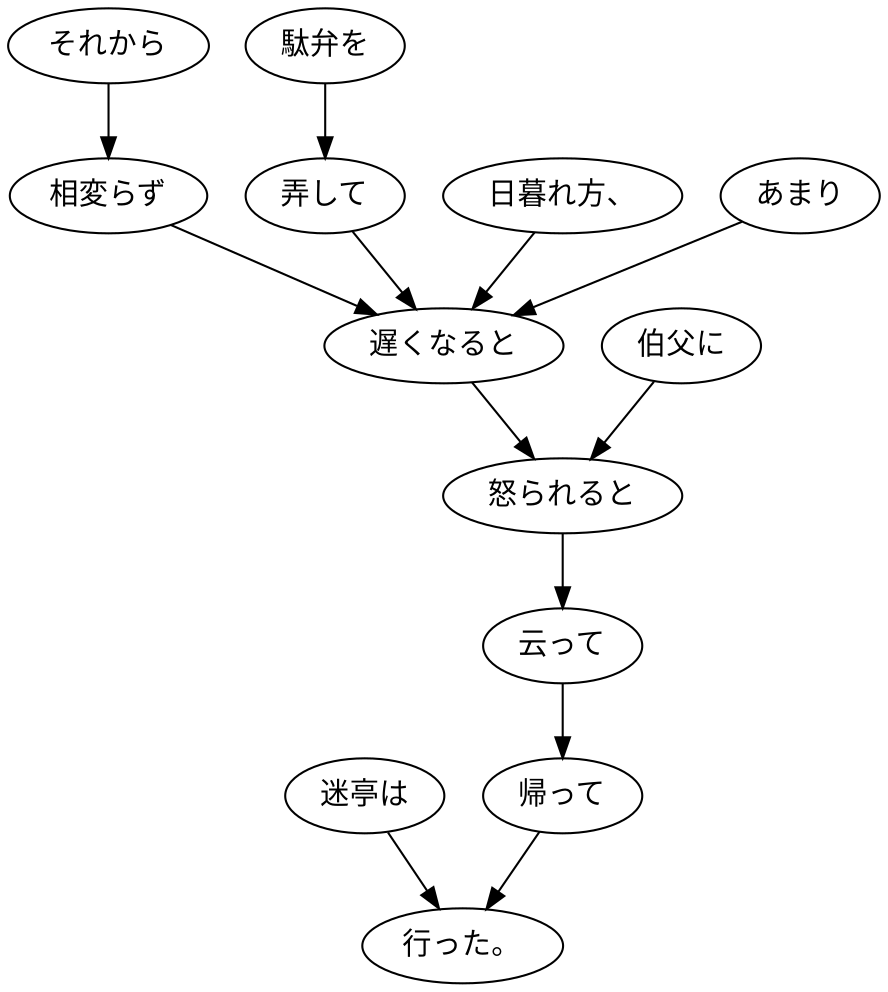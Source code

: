digraph graph6317 {
	node0 [label="迷亭は"];
	node1 [label="それから"];
	node2 [label="相変らず"];
	node3 [label="駄弁を"];
	node4 [label="弄して"];
	node5 [label="日暮れ方、"];
	node6 [label="あまり"];
	node7 [label="遅くなると"];
	node8 [label="伯父に"];
	node9 [label="怒られると"];
	node10 [label="云って"];
	node11 [label="帰って"];
	node12 [label="行った。"];
	node0 -> node12;
	node1 -> node2;
	node2 -> node7;
	node3 -> node4;
	node4 -> node7;
	node5 -> node7;
	node6 -> node7;
	node7 -> node9;
	node8 -> node9;
	node9 -> node10;
	node10 -> node11;
	node11 -> node12;
}
